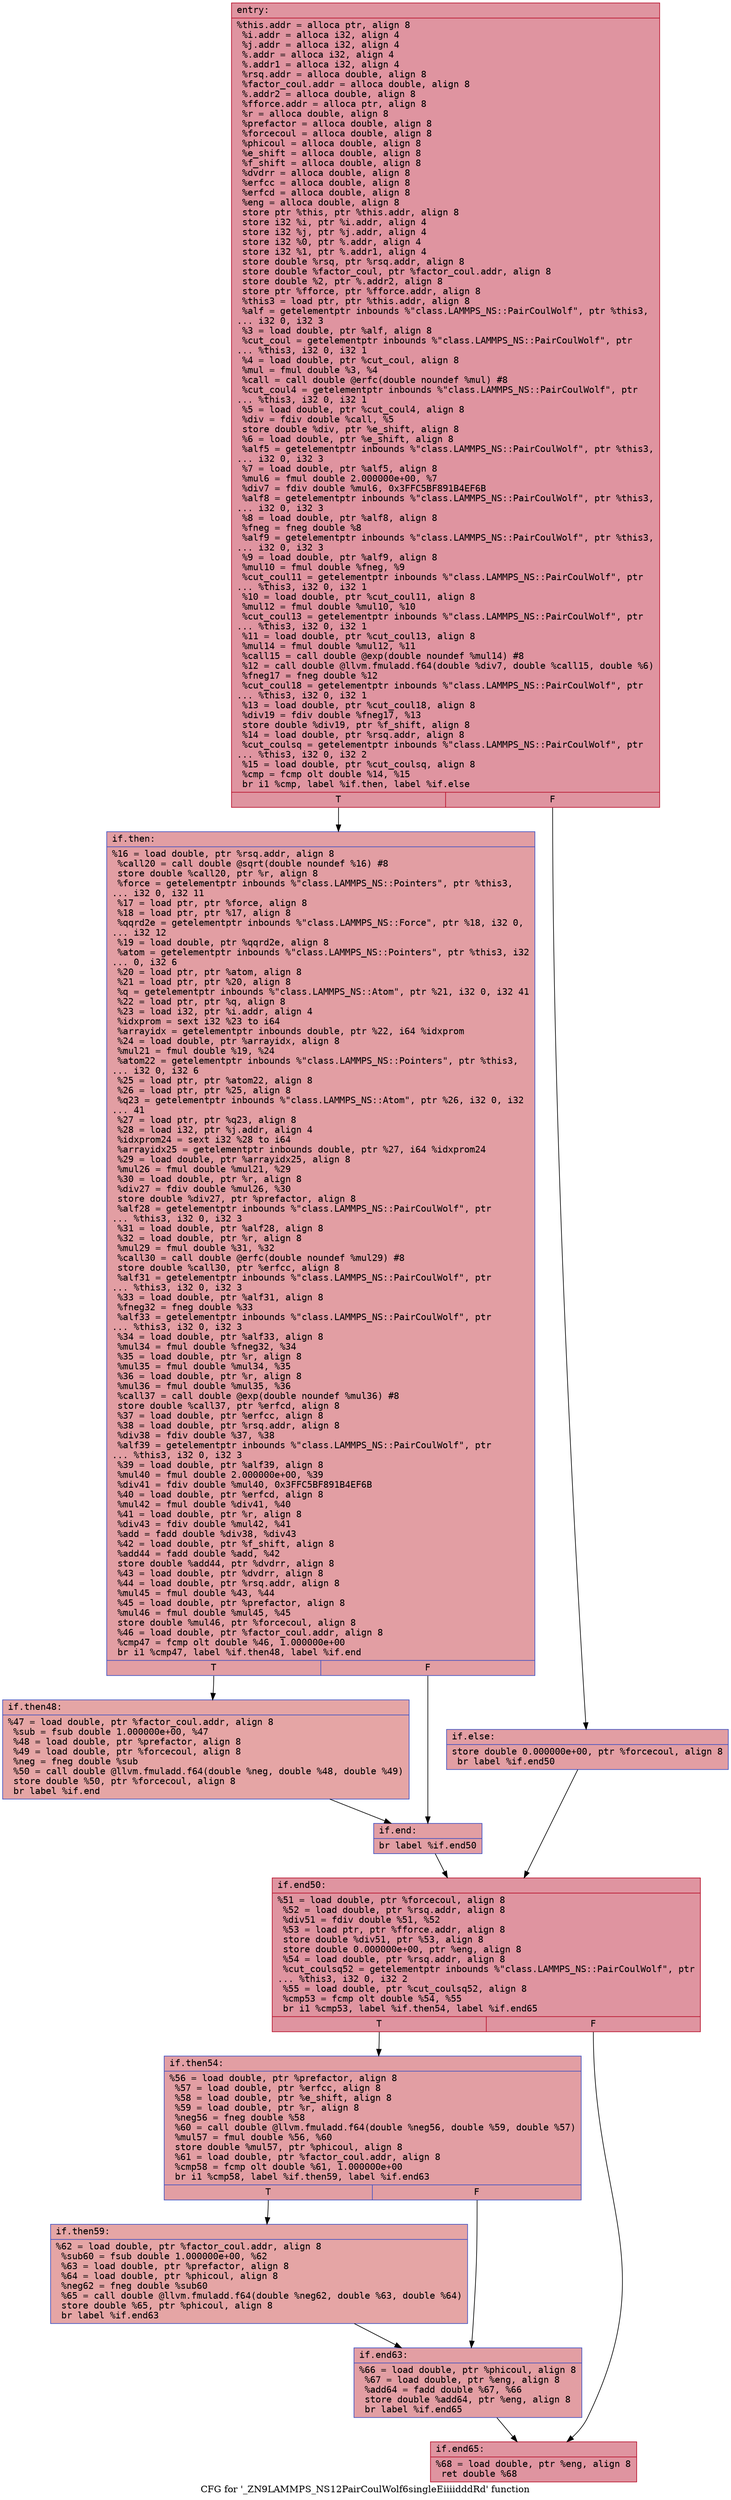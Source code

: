 digraph "CFG for '_ZN9LAMMPS_NS12PairCoulWolf6singleEiiiidddRd' function" {
	label="CFG for '_ZN9LAMMPS_NS12PairCoulWolf6singleEiiiidddRd' function";

	Node0x55aa33a154b0 [shape=record,color="#b70d28ff", style=filled, fillcolor="#b70d2870" fontname="Courier",label="{entry:\l|  %this.addr = alloca ptr, align 8\l  %i.addr = alloca i32, align 4\l  %j.addr = alloca i32, align 4\l  %.addr = alloca i32, align 4\l  %.addr1 = alloca i32, align 4\l  %rsq.addr = alloca double, align 8\l  %factor_coul.addr = alloca double, align 8\l  %.addr2 = alloca double, align 8\l  %fforce.addr = alloca ptr, align 8\l  %r = alloca double, align 8\l  %prefactor = alloca double, align 8\l  %forcecoul = alloca double, align 8\l  %phicoul = alloca double, align 8\l  %e_shift = alloca double, align 8\l  %f_shift = alloca double, align 8\l  %dvdrr = alloca double, align 8\l  %erfcc = alloca double, align 8\l  %erfcd = alloca double, align 8\l  %eng = alloca double, align 8\l  store ptr %this, ptr %this.addr, align 8\l  store i32 %i, ptr %i.addr, align 4\l  store i32 %j, ptr %j.addr, align 4\l  store i32 %0, ptr %.addr, align 4\l  store i32 %1, ptr %.addr1, align 4\l  store double %rsq, ptr %rsq.addr, align 8\l  store double %factor_coul, ptr %factor_coul.addr, align 8\l  store double %2, ptr %.addr2, align 8\l  store ptr %fforce, ptr %fforce.addr, align 8\l  %this3 = load ptr, ptr %this.addr, align 8\l  %alf = getelementptr inbounds %\"class.LAMMPS_NS::PairCoulWolf\", ptr %this3,\l... i32 0, i32 3\l  %3 = load double, ptr %alf, align 8\l  %cut_coul = getelementptr inbounds %\"class.LAMMPS_NS::PairCoulWolf\", ptr\l... %this3, i32 0, i32 1\l  %4 = load double, ptr %cut_coul, align 8\l  %mul = fmul double %3, %4\l  %call = call double @erfc(double noundef %mul) #8\l  %cut_coul4 = getelementptr inbounds %\"class.LAMMPS_NS::PairCoulWolf\", ptr\l... %this3, i32 0, i32 1\l  %5 = load double, ptr %cut_coul4, align 8\l  %div = fdiv double %call, %5\l  store double %div, ptr %e_shift, align 8\l  %6 = load double, ptr %e_shift, align 8\l  %alf5 = getelementptr inbounds %\"class.LAMMPS_NS::PairCoulWolf\", ptr %this3,\l... i32 0, i32 3\l  %7 = load double, ptr %alf5, align 8\l  %mul6 = fmul double 2.000000e+00, %7\l  %div7 = fdiv double %mul6, 0x3FFC5BF891B4EF6B\l  %alf8 = getelementptr inbounds %\"class.LAMMPS_NS::PairCoulWolf\", ptr %this3,\l... i32 0, i32 3\l  %8 = load double, ptr %alf8, align 8\l  %fneg = fneg double %8\l  %alf9 = getelementptr inbounds %\"class.LAMMPS_NS::PairCoulWolf\", ptr %this3,\l... i32 0, i32 3\l  %9 = load double, ptr %alf9, align 8\l  %mul10 = fmul double %fneg, %9\l  %cut_coul11 = getelementptr inbounds %\"class.LAMMPS_NS::PairCoulWolf\", ptr\l... %this3, i32 0, i32 1\l  %10 = load double, ptr %cut_coul11, align 8\l  %mul12 = fmul double %mul10, %10\l  %cut_coul13 = getelementptr inbounds %\"class.LAMMPS_NS::PairCoulWolf\", ptr\l... %this3, i32 0, i32 1\l  %11 = load double, ptr %cut_coul13, align 8\l  %mul14 = fmul double %mul12, %11\l  %call15 = call double @exp(double noundef %mul14) #8\l  %12 = call double @llvm.fmuladd.f64(double %div7, double %call15, double %6)\l  %fneg17 = fneg double %12\l  %cut_coul18 = getelementptr inbounds %\"class.LAMMPS_NS::PairCoulWolf\", ptr\l... %this3, i32 0, i32 1\l  %13 = load double, ptr %cut_coul18, align 8\l  %div19 = fdiv double %fneg17, %13\l  store double %div19, ptr %f_shift, align 8\l  %14 = load double, ptr %rsq.addr, align 8\l  %cut_coulsq = getelementptr inbounds %\"class.LAMMPS_NS::PairCoulWolf\", ptr\l... %this3, i32 0, i32 2\l  %15 = load double, ptr %cut_coulsq, align 8\l  %cmp = fcmp olt double %14, %15\l  br i1 %cmp, label %if.then, label %if.else\l|{<s0>T|<s1>F}}"];
	Node0x55aa33a154b0:s0 -> Node0x55aa33a189b0[tooltip="entry -> if.then\nProbability 50.00%" ];
	Node0x55aa33a154b0:s1 -> Node0x55aa33a18a20[tooltip="entry -> if.else\nProbability 50.00%" ];
	Node0x55aa33a189b0 [shape=record,color="#3d50c3ff", style=filled, fillcolor="#be242e70" fontname="Courier",label="{if.then:\l|  %16 = load double, ptr %rsq.addr, align 8\l  %call20 = call double @sqrt(double noundef %16) #8\l  store double %call20, ptr %r, align 8\l  %force = getelementptr inbounds %\"class.LAMMPS_NS::Pointers\", ptr %this3,\l... i32 0, i32 11\l  %17 = load ptr, ptr %force, align 8\l  %18 = load ptr, ptr %17, align 8\l  %qqrd2e = getelementptr inbounds %\"class.LAMMPS_NS::Force\", ptr %18, i32 0,\l... i32 12\l  %19 = load double, ptr %qqrd2e, align 8\l  %atom = getelementptr inbounds %\"class.LAMMPS_NS::Pointers\", ptr %this3, i32\l... 0, i32 6\l  %20 = load ptr, ptr %atom, align 8\l  %21 = load ptr, ptr %20, align 8\l  %q = getelementptr inbounds %\"class.LAMMPS_NS::Atom\", ptr %21, i32 0, i32 41\l  %22 = load ptr, ptr %q, align 8\l  %23 = load i32, ptr %i.addr, align 4\l  %idxprom = sext i32 %23 to i64\l  %arrayidx = getelementptr inbounds double, ptr %22, i64 %idxprom\l  %24 = load double, ptr %arrayidx, align 8\l  %mul21 = fmul double %19, %24\l  %atom22 = getelementptr inbounds %\"class.LAMMPS_NS::Pointers\", ptr %this3,\l... i32 0, i32 6\l  %25 = load ptr, ptr %atom22, align 8\l  %26 = load ptr, ptr %25, align 8\l  %q23 = getelementptr inbounds %\"class.LAMMPS_NS::Atom\", ptr %26, i32 0, i32\l... 41\l  %27 = load ptr, ptr %q23, align 8\l  %28 = load i32, ptr %j.addr, align 4\l  %idxprom24 = sext i32 %28 to i64\l  %arrayidx25 = getelementptr inbounds double, ptr %27, i64 %idxprom24\l  %29 = load double, ptr %arrayidx25, align 8\l  %mul26 = fmul double %mul21, %29\l  %30 = load double, ptr %r, align 8\l  %div27 = fdiv double %mul26, %30\l  store double %div27, ptr %prefactor, align 8\l  %alf28 = getelementptr inbounds %\"class.LAMMPS_NS::PairCoulWolf\", ptr\l... %this3, i32 0, i32 3\l  %31 = load double, ptr %alf28, align 8\l  %32 = load double, ptr %r, align 8\l  %mul29 = fmul double %31, %32\l  %call30 = call double @erfc(double noundef %mul29) #8\l  store double %call30, ptr %erfcc, align 8\l  %alf31 = getelementptr inbounds %\"class.LAMMPS_NS::PairCoulWolf\", ptr\l... %this3, i32 0, i32 3\l  %33 = load double, ptr %alf31, align 8\l  %fneg32 = fneg double %33\l  %alf33 = getelementptr inbounds %\"class.LAMMPS_NS::PairCoulWolf\", ptr\l... %this3, i32 0, i32 3\l  %34 = load double, ptr %alf33, align 8\l  %mul34 = fmul double %fneg32, %34\l  %35 = load double, ptr %r, align 8\l  %mul35 = fmul double %mul34, %35\l  %36 = load double, ptr %r, align 8\l  %mul36 = fmul double %mul35, %36\l  %call37 = call double @exp(double noundef %mul36) #8\l  store double %call37, ptr %erfcd, align 8\l  %37 = load double, ptr %erfcc, align 8\l  %38 = load double, ptr %rsq.addr, align 8\l  %div38 = fdiv double %37, %38\l  %alf39 = getelementptr inbounds %\"class.LAMMPS_NS::PairCoulWolf\", ptr\l... %this3, i32 0, i32 3\l  %39 = load double, ptr %alf39, align 8\l  %mul40 = fmul double 2.000000e+00, %39\l  %div41 = fdiv double %mul40, 0x3FFC5BF891B4EF6B\l  %40 = load double, ptr %erfcd, align 8\l  %mul42 = fmul double %div41, %40\l  %41 = load double, ptr %r, align 8\l  %div43 = fdiv double %mul42, %41\l  %add = fadd double %div38, %div43\l  %42 = load double, ptr %f_shift, align 8\l  %add44 = fadd double %add, %42\l  store double %add44, ptr %dvdrr, align 8\l  %43 = load double, ptr %dvdrr, align 8\l  %44 = load double, ptr %rsq.addr, align 8\l  %mul45 = fmul double %43, %44\l  %45 = load double, ptr %prefactor, align 8\l  %mul46 = fmul double %mul45, %45\l  store double %mul46, ptr %forcecoul, align 8\l  %46 = load double, ptr %factor_coul.addr, align 8\l  %cmp47 = fcmp olt double %46, 1.000000e+00\l  br i1 %cmp47, label %if.then48, label %if.end\l|{<s0>T|<s1>F}}"];
	Node0x55aa33a189b0:s0 -> Node0x55aa33a1ba10[tooltip="if.then -> if.then48\nProbability 50.00%" ];
	Node0x55aa33a189b0:s1 -> Node0x55aa33a1ba60[tooltip="if.then -> if.end\nProbability 50.00%" ];
	Node0x55aa33a1ba10 [shape=record,color="#3d50c3ff", style=filled, fillcolor="#c5333470" fontname="Courier",label="{if.then48:\l|  %47 = load double, ptr %factor_coul.addr, align 8\l  %sub = fsub double 1.000000e+00, %47\l  %48 = load double, ptr %prefactor, align 8\l  %49 = load double, ptr %forcecoul, align 8\l  %neg = fneg double %sub\l  %50 = call double @llvm.fmuladd.f64(double %neg, double %48, double %49)\l  store double %50, ptr %forcecoul, align 8\l  br label %if.end\l}"];
	Node0x55aa33a1ba10 -> Node0x55aa33a1ba60[tooltip="if.then48 -> if.end\nProbability 100.00%" ];
	Node0x55aa33a1ba60 [shape=record,color="#3d50c3ff", style=filled, fillcolor="#be242e70" fontname="Courier",label="{if.end:\l|  br label %if.end50\l}"];
	Node0x55aa33a1ba60 -> Node0x55aa33a1c820[tooltip="if.end -> if.end50\nProbability 100.00%" ];
	Node0x55aa33a18a20 [shape=record,color="#3d50c3ff", style=filled, fillcolor="#be242e70" fontname="Courier",label="{if.else:\l|  store double 0.000000e+00, ptr %forcecoul, align 8\l  br label %if.end50\l}"];
	Node0x55aa33a18a20 -> Node0x55aa33a1c820[tooltip="if.else -> if.end50\nProbability 100.00%" ];
	Node0x55aa33a1c820 [shape=record,color="#b70d28ff", style=filled, fillcolor="#b70d2870" fontname="Courier",label="{if.end50:\l|  %51 = load double, ptr %forcecoul, align 8\l  %52 = load double, ptr %rsq.addr, align 8\l  %div51 = fdiv double %51, %52\l  %53 = load ptr, ptr %fforce.addr, align 8\l  store double %div51, ptr %53, align 8\l  store double 0.000000e+00, ptr %eng, align 8\l  %54 = load double, ptr %rsq.addr, align 8\l  %cut_coulsq52 = getelementptr inbounds %\"class.LAMMPS_NS::PairCoulWolf\", ptr\l... %this3, i32 0, i32 2\l  %55 = load double, ptr %cut_coulsq52, align 8\l  %cmp53 = fcmp olt double %54, %55\l  br i1 %cmp53, label %if.then54, label %if.end65\l|{<s0>T|<s1>F}}"];
	Node0x55aa33a1c820:s0 -> Node0x55aa33a1cf90[tooltip="if.end50 -> if.then54\nProbability 50.00%" ];
	Node0x55aa33a1c820:s1 -> Node0x55aa33a1d010[tooltip="if.end50 -> if.end65\nProbability 50.00%" ];
	Node0x55aa33a1cf90 [shape=record,color="#3d50c3ff", style=filled, fillcolor="#be242e70" fontname="Courier",label="{if.then54:\l|  %56 = load double, ptr %prefactor, align 8\l  %57 = load double, ptr %erfcc, align 8\l  %58 = load double, ptr %e_shift, align 8\l  %59 = load double, ptr %r, align 8\l  %neg56 = fneg double %58\l  %60 = call double @llvm.fmuladd.f64(double %neg56, double %59, double %57)\l  %mul57 = fmul double %56, %60\l  store double %mul57, ptr %phicoul, align 8\l  %61 = load double, ptr %factor_coul.addr, align 8\l  %cmp58 = fcmp olt double %61, 1.000000e+00\l  br i1 %cmp58, label %if.then59, label %if.end63\l|{<s0>T|<s1>F}}"];
	Node0x55aa33a1cf90:s0 -> Node0x55aa33a1dd40[tooltip="if.then54 -> if.then59\nProbability 50.00%" ];
	Node0x55aa33a1cf90:s1 -> Node0x55aa33a1dd90[tooltip="if.then54 -> if.end63\nProbability 50.00%" ];
	Node0x55aa33a1dd40 [shape=record,color="#3d50c3ff", style=filled, fillcolor="#c5333470" fontname="Courier",label="{if.then59:\l|  %62 = load double, ptr %factor_coul.addr, align 8\l  %sub60 = fsub double 1.000000e+00, %62\l  %63 = load double, ptr %prefactor, align 8\l  %64 = load double, ptr %phicoul, align 8\l  %neg62 = fneg double %sub60\l  %65 = call double @llvm.fmuladd.f64(double %neg62, double %63, double %64)\l  store double %65, ptr %phicoul, align 8\l  br label %if.end63\l}"];
	Node0x55aa33a1dd40 -> Node0x55aa33a1dd90[tooltip="if.then59 -> if.end63\nProbability 100.00%" ];
	Node0x55aa33a1dd90 [shape=record,color="#3d50c3ff", style=filled, fillcolor="#be242e70" fontname="Courier",label="{if.end63:\l|  %66 = load double, ptr %phicoul, align 8\l  %67 = load double, ptr %eng, align 8\l  %add64 = fadd double %67, %66\l  store double %add64, ptr %eng, align 8\l  br label %if.end65\l}"];
	Node0x55aa33a1dd90 -> Node0x55aa33a1d010[tooltip="if.end63 -> if.end65\nProbability 100.00%" ];
	Node0x55aa33a1d010 [shape=record,color="#b70d28ff", style=filled, fillcolor="#b70d2870" fontname="Courier",label="{if.end65:\l|  %68 = load double, ptr %eng, align 8\l  ret double %68\l}"];
}
